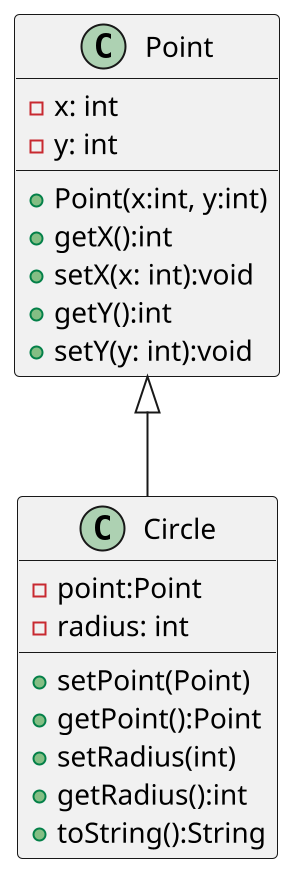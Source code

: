 @startuml MyUML
scale 2

class Point {
  - x: int
  - y: int
  + Point(x:int, y:int)
  + getX():int
  + setX(x: int):void
  + getY():int
  + setY(y: int):void
}

class Circle {
  - point:Point
  - radius: int
  + setPoint(Point)
  + getPoint():Point
  + setRadius(int)
  + getRadius():int
  + toString():String
}


Point <|-- Circle
@enduml
